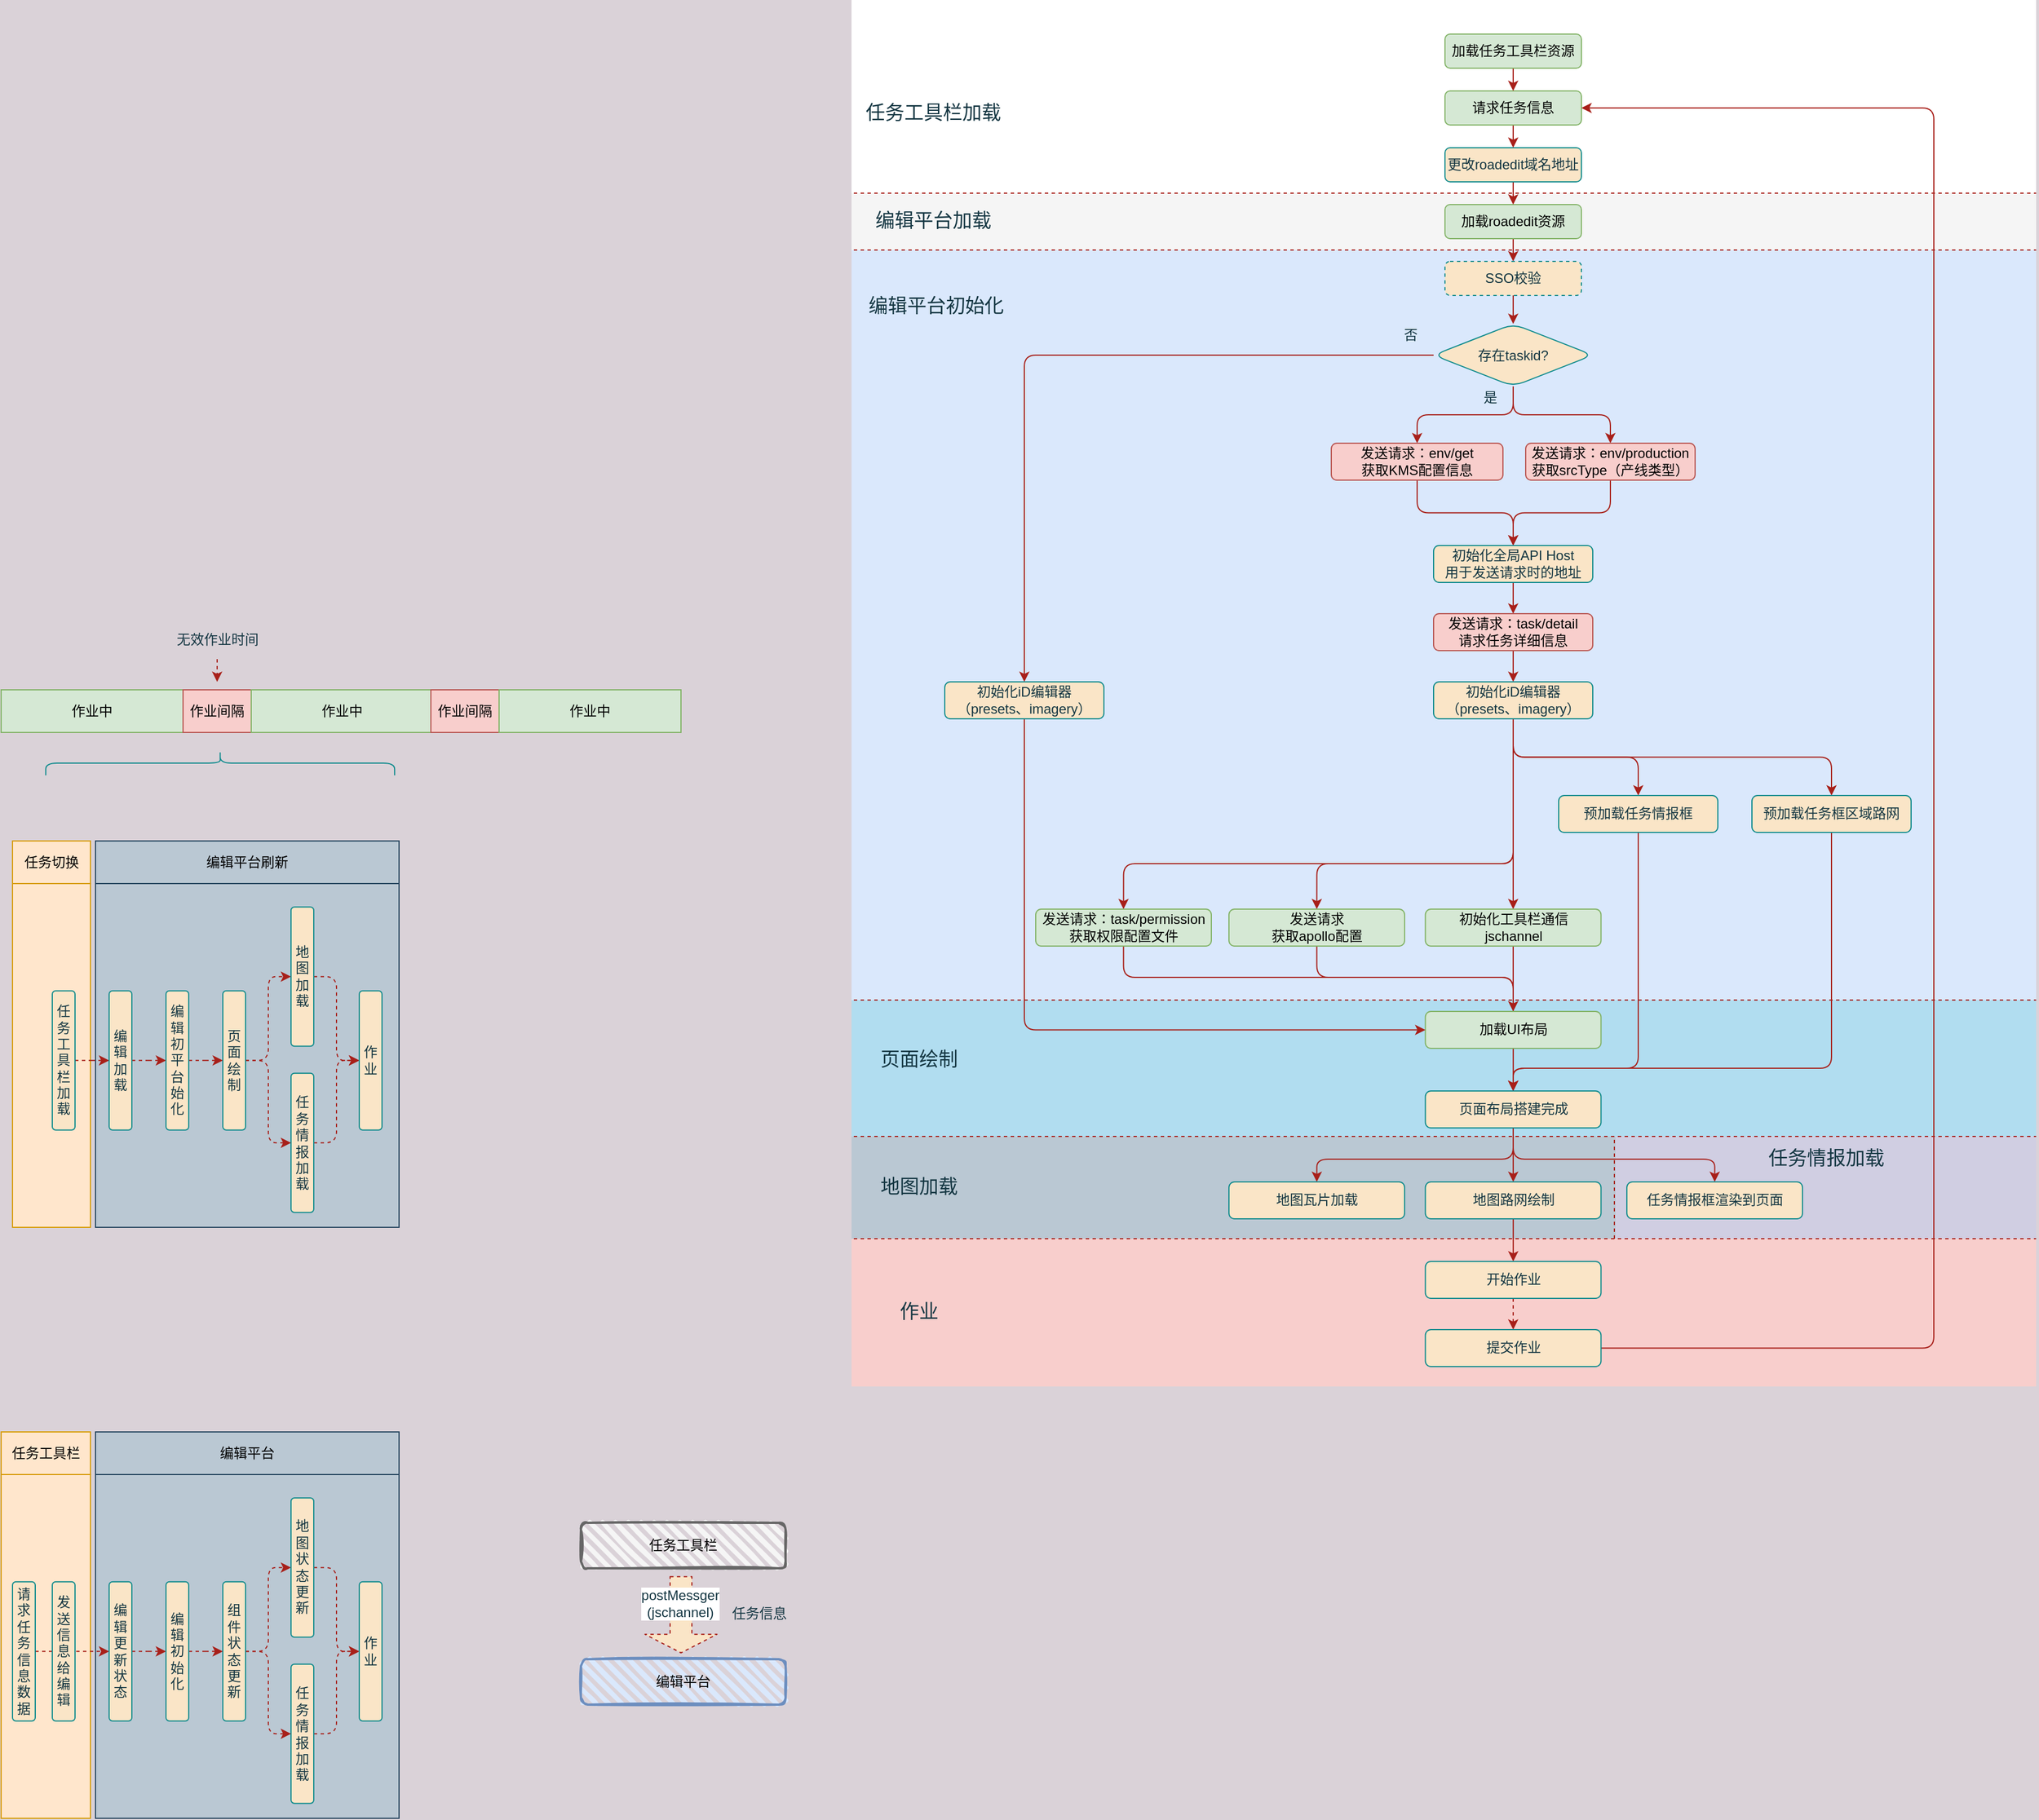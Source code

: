 <mxfile version="14.6.0" type="github">
  <diagram id="C5RBs43oDa-KdzZeNtuy" name="Page-1">
    <mxGraphModel dx="2842" dy="1857" grid="1" gridSize="10" guides="1" tooltips="1" connect="1" arrows="1" fold="1" page="1" pageScale="1" pageWidth="827" pageHeight="1169" background="#DAD2D8" math="0" shadow="0">
      <root>
        <mxCell id="WIyWlLk6GJQsqaUBKTNV-0" />
        <mxCell id="WIyWlLk6GJQsqaUBKTNV-1" parent="WIyWlLk6GJQsqaUBKTNV-0" />
        <mxCell id="teyGcw7DqHjlIo54tSY7-148" value="" style="rounded=0;whiteSpace=wrap;html=1;shadow=0;glass=0;sketch=0;fontSize=12;strokeColor=#23445d;fillColor=#bac8d3;align=center;" vertex="1" parent="WIyWlLk6GJQsqaUBKTNV-1">
          <mxGeometry x="-1027" y="717.5" width="267" height="302.5" as="geometry" />
        </mxCell>
        <mxCell id="teyGcw7DqHjlIo54tSY7-147" value="" style="rounded=0;whiteSpace=wrap;html=1;shadow=0;glass=0;sketch=0;fontSize=12;strokeColor=#d79b00;fillColor=#ffe6cc;align=center;" vertex="1" parent="WIyWlLk6GJQsqaUBKTNV-1">
          <mxGeometry x="-1100" y="717.5" width="68.57" height="302.5" as="geometry" />
        </mxCell>
        <mxCell id="teyGcw7DqHjlIo54tSY7-108" value="" style="rounded=0;whiteSpace=wrap;html=1;sketch=0;fontSize=12;fillColor=#f8cecc;strokeColor=none;" vertex="1" parent="WIyWlLk6GJQsqaUBKTNV-1">
          <mxGeometry x="-362" y="1030" width="1042" height="130" as="geometry" />
        </mxCell>
        <mxCell id="teyGcw7DqHjlIo54tSY7-102" value="" style="rounded=0;whiteSpace=wrap;html=1;sketch=0;fontSize=12;fillColor=#d0cee2;strokeColor=none;" vertex="1" parent="WIyWlLk6GJQsqaUBKTNV-1">
          <mxGeometry x="310" y="940" width="370" height="90" as="geometry" />
        </mxCell>
        <mxCell id="teyGcw7DqHjlIo54tSY7-95" value="" style="rounded=0;whiteSpace=wrap;html=1;sketch=0;fontSize=12;fillColor=#bac8d3;strokeColor=none;" vertex="1" parent="WIyWlLk6GJQsqaUBKTNV-1">
          <mxGeometry x="-362" y="940" width="672" height="90" as="geometry" />
        </mxCell>
        <mxCell id="teyGcw7DqHjlIo54tSY7-92" value="" style="rounded=0;whiteSpace=wrap;html=1;sketch=0;fontSize=12;fillColor=#b1ddf0;strokeColor=none;" vertex="1" parent="WIyWlLk6GJQsqaUBKTNV-1">
          <mxGeometry x="-362" y="820" width="1042" height="120" as="geometry" />
        </mxCell>
        <mxCell id="teyGcw7DqHjlIo54tSY7-90" value="" style="rounded=0;whiteSpace=wrap;html=1;sketch=0;fontSize=12;fillColor=#dae8fc;strokeColor=none;" vertex="1" parent="WIyWlLk6GJQsqaUBKTNV-1">
          <mxGeometry x="-362" y="160" width="1042" height="660" as="geometry" />
        </mxCell>
        <mxCell id="teyGcw7DqHjlIo54tSY7-89" value="" style="rounded=0;whiteSpace=wrap;html=1;sketch=0;fontSize=12;fillColor=#f5f5f5;fontColor=#333333;strokeColor=none;" vertex="1" parent="WIyWlLk6GJQsqaUBKTNV-1">
          <mxGeometry x="-362" y="110" width="1042" height="50" as="geometry" />
        </mxCell>
        <mxCell id="teyGcw7DqHjlIo54tSY7-88" value="" style="rounded=0;whiteSpace=wrap;html=1;sketch=0;fontSize=12;strokeColor=none;" vertex="1" parent="WIyWlLk6GJQsqaUBKTNV-1">
          <mxGeometry x="-362" y="-60" width="1042" height="170" as="geometry" />
        </mxCell>
        <mxCell id="teyGcw7DqHjlIo54tSY7-1" value="" style="edgeStyle=orthogonalEdgeStyle;curved=0;rounded=1;sketch=0;orthogonalLoop=1;jettySize=auto;html=1;fontColor=#143642;strokeColor=#A8201A;fillColor=#FAE5C7;" edge="1" parent="WIyWlLk6GJQsqaUBKTNV-1" source="WIyWlLk6GJQsqaUBKTNV-3" target="teyGcw7DqHjlIo54tSY7-0">
          <mxGeometry relative="1" as="geometry" />
        </mxCell>
        <mxCell id="WIyWlLk6GJQsqaUBKTNV-3" value="加载roadedit资源" style="rounded=1;whiteSpace=wrap;html=1;fontSize=12;glass=0;strokeWidth=1;shadow=0;fillColor=#d5e8d4;strokeColor=#82b366;" parent="WIyWlLk6GJQsqaUBKTNV-1" vertex="1">
          <mxGeometry x="160" y="120" width="120" height="30" as="geometry" />
        </mxCell>
        <mxCell id="teyGcw7DqHjlIo54tSY7-5" value="" style="edgeStyle=orthogonalEdgeStyle;curved=0;rounded=1;sketch=0;orthogonalLoop=1;jettySize=auto;html=1;fontColor=#143642;strokeColor=#A8201A;fillColor=#FAE5C7;" edge="1" parent="WIyWlLk6GJQsqaUBKTNV-1" source="teyGcw7DqHjlIo54tSY7-0" target="teyGcw7DqHjlIo54tSY7-4">
          <mxGeometry relative="1" as="geometry" />
        </mxCell>
        <mxCell id="teyGcw7DqHjlIo54tSY7-0" value="SSO校验" style="rounded=1;whiteSpace=wrap;html=1;fontSize=12;glass=0;strokeWidth=1;shadow=0;fillColor=#FAE5C7;strokeColor=#0F8B8D;fontColor=#143642;dashed=1;" vertex="1" parent="WIyWlLk6GJQsqaUBKTNV-1">
          <mxGeometry x="160" y="170" width="120" height="30" as="geometry" />
        </mxCell>
        <mxCell id="teyGcw7DqHjlIo54tSY7-7" value="" style="edgeStyle=orthogonalEdgeStyle;curved=0;rounded=1;sketch=0;orthogonalLoop=1;jettySize=auto;html=1;fontColor=#143642;strokeColor=#A8201A;fillColor=#FAE5C7;" edge="1" parent="WIyWlLk6GJQsqaUBKTNV-1" source="teyGcw7DqHjlIo54tSY7-4" target="teyGcw7DqHjlIo54tSY7-6">
          <mxGeometry relative="1" as="geometry" />
        </mxCell>
        <mxCell id="teyGcw7DqHjlIo54tSY7-8" style="edgeStyle=orthogonalEdgeStyle;curved=0;rounded=1;sketch=0;orthogonalLoop=1;jettySize=auto;html=1;exitX=0.5;exitY=1;exitDx=0;exitDy=0;fontColor=#143642;strokeColor=#A8201A;fillColor=#FAE5C7;entryX=0.5;entryY=0;entryDx=0;entryDy=0;" edge="1" parent="WIyWlLk6GJQsqaUBKTNV-1" source="teyGcw7DqHjlIo54tSY7-4" target="teyGcw7DqHjlIo54tSY7-9">
          <mxGeometry relative="1" as="geometry">
            <mxPoint x="260" y="330" as="targetPoint" />
          </mxGeometry>
        </mxCell>
        <mxCell id="teyGcw7DqHjlIo54tSY7-49" style="edgeStyle=orthogonalEdgeStyle;curved=0;rounded=1;sketch=0;orthogonalLoop=1;jettySize=auto;html=1;exitX=0;exitY=0.5;exitDx=0;exitDy=0;entryX=0.5;entryY=0;entryDx=0;entryDy=0;fontSize=17;fontColor=#143642;strokeColor=#A8201A;fillColor=#FAE5C7;" edge="1" parent="WIyWlLk6GJQsqaUBKTNV-1" source="teyGcw7DqHjlIo54tSY7-4" target="teyGcw7DqHjlIo54tSY7-48">
          <mxGeometry relative="1" as="geometry" />
        </mxCell>
        <mxCell id="teyGcw7DqHjlIo54tSY7-4" value="存在taskid?" style="rhombus;whiteSpace=wrap;html=1;rounded=1;shadow=0;fontColor=#143642;strokeColor=#0F8B8D;strokeWidth=1;fillColor=#FAE5C7;glass=0;" vertex="1" parent="WIyWlLk6GJQsqaUBKTNV-1">
          <mxGeometry x="150" y="225" width="140" height="55" as="geometry" />
        </mxCell>
        <mxCell id="teyGcw7DqHjlIo54tSY7-11" value="" style="edgeStyle=orthogonalEdgeStyle;curved=0;rounded=1;sketch=0;orthogonalLoop=1;jettySize=auto;html=1;fontColor=#143642;strokeColor=#A8201A;fillColor=#FAE5C7;" edge="1" parent="WIyWlLk6GJQsqaUBKTNV-1" source="teyGcw7DqHjlIo54tSY7-6" target="teyGcw7DqHjlIo54tSY7-10">
          <mxGeometry relative="1" as="geometry" />
        </mxCell>
        <mxCell id="teyGcw7DqHjlIo54tSY7-6" value="发送请求：env/get&lt;br&gt;获取KMS配置信息" style="whiteSpace=wrap;html=1;rounded=1;shadow=0;strokeColor=#b85450;strokeWidth=1;fillColor=#f8cecc;glass=0;" vertex="1" parent="WIyWlLk6GJQsqaUBKTNV-1">
          <mxGeometry x="60" y="330" width="151" height="32.5" as="geometry" />
        </mxCell>
        <mxCell id="teyGcw7DqHjlIo54tSY7-12" style="edgeStyle=orthogonalEdgeStyle;curved=0;rounded=1;sketch=0;orthogonalLoop=1;jettySize=auto;html=1;exitX=0.5;exitY=1;exitDx=0;exitDy=0;entryX=0.5;entryY=0;entryDx=0;entryDy=0;fontColor=#143642;strokeColor=#A8201A;fillColor=#FAE5C7;" edge="1" parent="WIyWlLk6GJQsqaUBKTNV-1" source="teyGcw7DqHjlIo54tSY7-9" target="teyGcw7DqHjlIo54tSY7-10">
          <mxGeometry relative="1" as="geometry" />
        </mxCell>
        <mxCell id="teyGcw7DqHjlIo54tSY7-9" value="发送请求：env/production&lt;br&gt;获取srcType（产线类型）" style="whiteSpace=wrap;html=1;rounded=1;shadow=0;strokeColor=#b85450;strokeWidth=1;fillColor=#f8cecc;glass=0;" vertex="1" parent="WIyWlLk6GJQsqaUBKTNV-1">
          <mxGeometry x="231" y="330" width="149" height="32.5" as="geometry" />
        </mxCell>
        <mxCell id="teyGcw7DqHjlIo54tSY7-14" value="" style="edgeStyle=orthogonalEdgeStyle;curved=0;rounded=1;sketch=0;orthogonalLoop=1;jettySize=auto;html=1;fontColor=#143642;strokeColor=#A8201A;fillColor=#FAE5C7;" edge="1" parent="WIyWlLk6GJQsqaUBKTNV-1" source="teyGcw7DqHjlIo54tSY7-10" target="teyGcw7DqHjlIo54tSY7-13">
          <mxGeometry relative="1" as="geometry" />
        </mxCell>
        <mxCell id="teyGcw7DqHjlIo54tSY7-10" value="初始化全局API Host&lt;br&gt;用于发送请求时的地址" style="whiteSpace=wrap;html=1;rounded=1;shadow=0;fontColor=#143642;strokeColor=#0F8B8D;strokeWidth=1;fillColor=#FAE5C7;glass=0;" vertex="1" parent="WIyWlLk6GJQsqaUBKTNV-1">
          <mxGeometry x="150" y="420" width="140" height="32.5" as="geometry" />
        </mxCell>
        <mxCell id="teyGcw7DqHjlIo54tSY7-16" value="" style="edgeStyle=orthogonalEdgeStyle;curved=0;rounded=1;sketch=0;orthogonalLoop=1;jettySize=auto;html=1;fontColor=#143642;strokeColor=#A8201A;fillColor=#FAE5C7;" edge="1" parent="WIyWlLk6GJQsqaUBKTNV-1" source="teyGcw7DqHjlIo54tSY7-13" target="teyGcw7DqHjlIo54tSY7-15">
          <mxGeometry relative="1" as="geometry" />
        </mxCell>
        <mxCell id="teyGcw7DqHjlIo54tSY7-13" value="发送请求：task/detail&lt;br&gt;请求任务详细信息" style="whiteSpace=wrap;html=1;rounded=1;shadow=0;strokeColor=#b85450;strokeWidth=1;fillColor=#f8cecc;glass=0;" vertex="1" parent="WIyWlLk6GJQsqaUBKTNV-1">
          <mxGeometry x="150" y="480" width="140" height="32.5" as="geometry" />
        </mxCell>
        <mxCell id="teyGcw7DqHjlIo54tSY7-18" value="" style="edgeStyle=orthogonalEdgeStyle;curved=0;rounded=1;sketch=0;orthogonalLoop=1;jettySize=auto;html=1;fontColor=#143642;strokeColor=#A8201A;fillColor=#FAE5C7;exitX=0.5;exitY=1;exitDx=0;exitDy=0;" edge="1" parent="WIyWlLk6GJQsqaUBKTNV-1" source="teyGcw7DqHjlIo54tSY7-15" target="teyGcw7DqHjlIo54tSY7-17">
          <mxGeometry relative="1" as="geometry" />
        </mxCell>
        <mxCell id="teyGcw7DqHjlIo54tSY7-20" style="edgeStyle=orthogonalEdgeStyle;curved=0;rounded=1;sketch=0;orthogonalLoop=1;jettySize=auto;html=1;exitX=0.5;exitY=1;exitDx=0;exitDy=0;fontColor=#143642;strokeColor=#A8201A;fillColor=#FAE5C7;entryX=0.5;entryY=0;entryDx=0;entryDy=0;" edge="1" parent="WIyWlLk6GJQsqaUBKTNV-1" source="teyGcw7DqHjlIo54tSY7-15" target="teyGcw7DqHjlIo54tSY7-21">
          <mxGeometry relative="1" as="geometry">
            <mxPoint x="120" y="720" as="targetPoint" />
            <Array as="points">
              <mxPoint x="220" y="700" />
              <mxPoint x="-123" y="700" />
            </Array>
          </mxGeometry>
        </mxCell>
        <mxCell id="teyGcw7DqHjlIo54tSY7-22" style="edgeStyle=orthogonalEdgeStyle;curved=0;rounded=1;sketch=0;orthogonalLoop=1;jettySize=auto;html=1;exitX=0.5;exitY=1;exitDx=0;exitDy=0;fontColor=#143642;strokeColor=#A8201A;fillColor=#FAE5C7;entryX=0.5;entryY=0;entryDx=0;entryDy=0;" edge="1" parent="WIyWlLk6GJQsqaUBKTNV-1" source="teyGcw7DqHjlIo54tSY7-15" target="teyGcw7DqHjlIo54tSY7-23">
          <mxGeometry relative="1" as="geometry">
            <mxPoint x="220" y="690" as="targetPoint" />
            <Array as="points">
              <mxPoint x="220" y="700" />
              <mxPoint x="47" y="700" />
            </Array>
          </mxGeometry>
        </mxCell>
        <mxCell id="teyGcw7DqHjlIo54tSY7-24" style="edgeStyle=orthogonalEdgeStyle;curved=0;rounded=1;sketch=0;orthogonalLoop=1;jettySize=auto;html=1;exitX=0.5;exitY=1;exitDx=0;exitDy=0;fontColor=#143642;strokeColor=#A8201A;fillColor=#FAE5C7;" edge="1" parent="WIyWlLk6GJQsqaUBKTNV-1" source="teyGcw7DqHjlIo54tSY7-15" target="teyGcw7DqHjlIo54tSY7-19">
          <mxGeometry relative="1" as="geometry" />
        </mxCell>
        <mxCell id="teyGcw7DqHjlIo54tSY7-25" style="edgeStyle=orthogonalEdgeStyle;curved=0;rounded=1;sketch=0;orthogonalLoop=1;jettySize=auto;html=1;exitX=0.5;exitY=1;exitDx=0;exitDy=0;fontColor=#143642;strokeColor=#A8201A;fillColor=#FAE5C7;entryX=0.5;entryY=0;entryDx=0;entryDy=0;" edge="1" parent="WIyWlLk6GJQsqaUBKTNV-1" source="teyGcw7DqHjlIo54tSY7-15" target="teyGcw7DqHjlIo54tSY7-26">
          <mxGeometry relative="1" as="geometry">
            <mxPoint x="440" y="690" as="targetPoint" />
            <Array as="points">
              <mxPoint x="220" y="740" />
            </Array>
          </mxGeometry>
        </mxCell>
        <mxCell id="teyGcw7DqHjlIo54tSY7-15" value="初始化iD编辑器&lt;br&gt;（presets、imagery）" style="whiteSpace=wrap;html=1;rounded=1;shadow=0;fontColor=#143642;strokeColor=#0F8B8D;strokeWidth=1;fillColor=#FAE5C7;glass=0;" vertex="1" parent="WIyWlLk6GJQsqaUBKTNV-1">
          <mxGeometry x="150" y="540" width="140" height="32.5" as="geometry" />
        </mxCell>
        <mxCell id="teyGcw7DqHjlIo54tSY7-35" style="edgeStyle=orthogonalEdgeStyle;curved=0;rounded=1;sketch=0;orthogonalLoop=1;jettySize=auto;html=1;exitX=0.5;exitY=1;exitDx=0;exitDy=0;entryX=0.5;entryY=0;entryDx=0;entryDy=0;fontColor=#143642;strokeColor=#A8201A;fillColor=#FAE5C7;" edge="1" parent="WIyWlLk6GJQsqaUBKTNV-1" source="teyGcw7DqHjlIo54tSY7-17" target="teyGcw7DqHjlIo54tSY7-33">
          <mxGeometry relative="1" as="geometry">
            <Array as="points">
              <mxPoint x="330" y="880" />
              <mxPoint x="220" y="880" />
            </Array>
          </mxGeometry>
        </mxCell>
        <mxCell id="teyGcw7DqHjlIo54tSY7-17" value="预加载任务情报框" style="whiteSpace=wrap;html=1;rounded=1;shadow=0;fontColor=#143642;strokeColor=#0F8B8D;strokeWidth=1;fillColor=#FAE5C7;glass=0;" vertex="1" parent="WIyWlLk6GJQsqaUBKTNV-1">
          <mxGeometry x="260" y="640" width="140" height="32.5" as="geometry" />
        </mxCell>
        <mxCell id="teyGcw7DqHjlIo54tSY7-36" style="edgeStyle=orthogonalEdgeStyle;curved=0;rounded=1;sketch=0;orthogonalLoop=1;jettySize=auto;html=1;exitX=0.5;exitY=1;exitDx=0;exitDy=0;entryX=0.5;entryY=0;entryDx=0;entryDy=0;fontColor=#143642;strokeColor=#A8201A;fillColor=#FAE5C7;" edge="1" parent="WIyWlLk6GJQsqaUBKTNV-1" source="teyGcw7DqHjlIo54tSY7-19" target="teyGcw7DqHjlIo54tSY7-33">
          <mxGeometry relative="1" as="geometry">
            <Array as="points">
              <mxPoint x="500" y="880" />
              <mxPoint x="220" y="880" />
            </Array>
          </mxGeometry>
        </mxCell>
        <mxCell id="teyGcw7DqHjlIo54tSY7-19" value="预加载任务框区域路网" style="whiteSpace=wrap;html=1;rounded=1;shadow=0;fontColor=#143642;strokeColor=#0F8B8D;strokeWidth=1;fillColor=#FAE5C7;glass=0;" vertex="1" parent="WIyWlLk6GJQsqaUBKTNV-1">
          <mxGeometry x="430" y="640" width="140" height="32.5" as="geometry" />
        </mxCell>
        <mxCell id="teyGcw7DqHjlIo54tSY7-28" value="" style="edgeStyle=orthogonalEdgeStyle;curved=0;rounded=1;sketch=0;orthogonalLoop=1;jettySize=auto;html=1;fontColor=#143642;strokeColor=#A8201A;fillColor=#FAE5C7;" edge="1" parent="WIyWlLk6GJQsqaUBKTNV-1" source="teyGcw7DqHjlIo54tSY7-21" target="teyGcw7DqHjlIo54tSY7-27">
          <mxGeometry relative="1" as="geometry">
            <Array as="points">
              <mxPoint x="-123" y="800" />
              <mxPoint x="220" y="800" />
            </Array>
          </mxGeometry>
        </mxCell>
        <mxCell id="teyGcw7DqHjlIo54tSY7-21" value="发送请求：task/permission&lt;br&gt;获取权限配置文件" style="whiteSpace=wrap;html=1;rounded=1;shadow=0;strokeColor=#82b366;strokeWidth=1;fillColor=#d5e8d4;glass=0;" vertex="1" parent="WIyWlLk6GJQsqaUBKTNV-1">
          <mxGeometry x="-200" y="740" width="154.5" height="32.5" as="geometry" />
        </mxCell>
        <mxCell id="teyGcw7DqHjlIo54tSY7-29" style="edgeStyle=orthogonalEdgeStyle;curved=0;rounded=1;sketch=0;orthogonalLoop=1;jettySize=auto;html=1;exitX=0.5;exitY=1;exitDx=0;exitDy=0;fontColor=#143642;strokeColor=#A8201A;fillColor=#FAE5C7;" edge="1" parent="WIyWlLk6GJQsqaUBKTNV-1" source="teyGcw7DqHjlIo54tSY7-23">
          <mxGeometry relative="1" as="geometry">
            <mxPoint x="220" y="850" as="targetPoint" />
            <Array as="points">
              <mxPoint x="47" y="800" />
              <mxPoint x="220" y="800" />
            </Array>
          </mxGeometry>
        </mxCell>
        <mxCell id="teyGcw7DqHjlIo54tSY7-23" value="发送请求&lt;br&gt;获取apollo配置" style="whiteSpace=wrap;html=1;rounded=1;shadow=0;strokeColor=#82b366;strokeWidth=1;fillColor=#d5e8d4;glass=0;" vertex="1" parent="WIyWlLk6GJQsqaUBKTNV-1">
          <mxGeometry x="-30" y="740" width="154.5" height="32.5" as="geometry" />
        </mxCell>
        <mxCell id="teyGcw7DqHjlIo54tSY7-30" style="edgeStyle=orthogonalEdgeStyle;curved=0;rounded=1;sketch=0;orthogonalLoop=1;jettySize=auto;html=1;exitX=0.5;exitY=1;exitDx=0;exitDy=0;fontColor=#143642;strokeColor=#A8201A;fillColor=#FAE5C7;" edge="1" parent="WIyWlLk6GJQsqaUBKTNV-1" source="teyGcw7DqHjlIo54tSY7-26">
          <mxGeometry relative="1" as="geometry">
            <mxPoint x="220" y="850" as="targetPoint" />
          </mxGeometry>
        </mxCell>
        <mxCell id="teyGcw7DqHjlIo54tSY7-26" value="初始化工具栏通信&lt;br&gt;jschannel" style="whiteSpace=wrap;html=1;rounded=1;shadow=0;strokeColor=#82b366;strokeWidth=1;fillColor=#d5e8d4;glass=0;" vertex="1" parent="WIyWlLk6GJQsqaUBKTNV-1">
          <mxGeometry x="142.75" y="740" width="154.5" height="32.5" as="geometry" />
        </mxCell>
        <mxCell id="teyGcw7DqHjlIo54tSY7-34" value="" style="edgeStyle=orthogonalEdgeStyle;curved=0;rounded=1;sketch=0;orthogonalLoop=1;jettySize=auto;html=1;fontColor=#143642;strokeColor=#A8201A;fillColor=#FAE5C7;" edge="1" parent="WIyWlLk6GJQsqaUBKTNV-1" source="teyGcw7DqHjlIo54tSY7-27" target="teyGcw7DqHjlIo54tSY7-33">
          <mxGeometry relative="1" as="geometry" />
        </mxCell>
        <mxCell id="teyGcw7DqHjlIo54tSY7-27" value="加载UI布局" style="whiteSpace=wrap;html=1;rounded=1;shadow=0;strokeColor=#82b366;strokeWidth=1;fillColor=#d5e8d4;glass=0;" vertex="1" parent="WIyWlLk6GJQsqaUBKTNV-1">
          <mxGeometry x="142.75" y="830" width="154.5" height="32.5" as="geometry" />
        </mxCell>
        <mxCell id="teyGcw7DqHjlIo54tSY7-97" style="edgeStyle=orthogonalEdgeStyle;curved=0;rounded=1;sketch=0;orthogonalLoop=1;jettySize=auto;html=1;exitX=0.5;exitY=1;exitDx=0;exitDy=0;entryX=0.5;entryY=0;entryDx=0;entryDy=0;fontSize=12;fontColor=#143642;strokeColor=#A8201A;fillColor=#FAE5C7;" edge="1" parent="WIyWlLk6GJQsqaUBKTNV-1" source="teyGcw7DqHjlIo54tSY7-33" target="teyGcw7DqHjlIo54tSY7-38">
          <mxGeometry relative="1" as="geometry">
            <Array as="points">
              <mxPoint x="220" y="960" />
              <mxPoint x="47" y="960" />
            </Array>
          </mxGeometry>
        </mxCell>
        <mxCell id="teyGcw7DqHjlIo54tSY7-100" style="edgeStyle=orthogonalEdgeStyle;curved=0;rounded=1;sketch=0;orthogonalLoop=1;jettySize=auto;html=1;exitX=0.5;exitY=1;exitDx=0;exitDy=0;fontSize=12;fontColor=#143642;strokeColor=#A8201A;fillColor=#FAE5C7;" edge="1" parent="WIyWlLk6GJQsqaUBKTNV-1" source="teyGcw7DqHjlIo54tSY7-33" target="teyGcw7DqHjlIo54tSY7-98">
          <mxGeometry relative="1" as="geometry" />
        </mxCell>
        <mxCell id="teyGcw7DqHjlIo54tSY7-101" style="edgeStyle=orthogonalEdgeStyle;curved=0;rounded=1;sketch=0;orthogonalLoop=1;jettySize=auto;html=1;exitX=0.5;exitY=1;exitDx=0;exitDy=0;entryX=0.5;entryY=0;entryDx=0;entryDy=0;fontSize=12;fontColor=#143642;strokeColor=#A8201A;fillColor=#FAE5C7;" edge="1" parent="WIyWlLk6GJQsqaUBKTNV-1" source="teyGcw7DqHjlIo54tSY7-33" target="teyGcw7DqHjlIo54tSY7-99">
          <mxGeometry relative="1" as="geometry">
            <Array as="points">
              <mxPoint x="220" y="960" />
              <mxPoint x="397" y="960" />
            </Array>
          </mxGeometry>
        </mxCell>
        <mxCell id="teyGcw7DqHjlIo54tSY7-33" value="页面布局搭建完成" style="whiteSpace=wrap;html=1;rounded=1;shadow=0;fontColor=#143642;strokeColor=#0F8B8D;strokeWidth=1;fillColor=#FAE5C7;glass=0;" vertex="1" parent="WIyWlLk6GJQsqaUBKTNV-1">
          <mxGeometry x="142.75" y="900" width="154.5" height="32.5" as="geometry" />
        </mxCell>
        <mxCell id="teyGcw7DqHjlIo54tSY7-93" style="edgeStyle=orthogonalEdgeStyle;curved=0;rounded=1;sketch=0;orthogonalLoop=1;jettySize=auto;html=1;exitX=1;exitY=0.5;exitDx=0;exitDy=0;entryX=1;entryY=0.5;entryDx=0;entryDy=0;fontSize=12;fontColor=#143642;strokeColor=#A8201A;fillColor=#FAE5C7;" edge="1" parent="WIyWlLk6GJQsqaUBKTNV-1" source="teyGcw7DqHjlIo54tSY7-106" target="teyGcw7DqHjlIo54tSY7-41">
          <mxGeometry relative="1" as="geometry">
            <Array as="points">
              <mxPoint x="590" y="1126" />
              <mxPoint x="590" y="35" />
            </Array>
          </mxGeometry>
        </mxCell>
        <mxCell id="teyGcw7DqHjlIo54tSY7-38" value="地图瓦片加载" style="whiteSpace=wrap;html=1;rounded=1;shadow=0;fontColor=#143642;strokeColor=#0F8B8D;strokeWidth=1;fillColor=#FAE5C7;glass=0;" vertex="1" parent="WIyWlLk6GJQsqaUBKTNV-1">
          <mxGeometry x="-30" y="980" width="154.5" height="32.5" as="geometry" />
        </mxCell>
        <mxCell id="teyGcw7DqHjlIo54tSY7-40" style="edgeStyle=orthogonalEdgeStyle;curved=0;rounded=1;sketch=0;orthogonalLoop=1;jettySize=auto;html=1;exitX=0.5;exitY=1;exitDx=0;exitDy=0;entryX=0.5;entryY=0;entryDx=0;entryDy=0;fontColor=#143642;strokeColor=#A8201A;fillColor=#FAE5C7;" edge="1" parent="WIyWlLk6GJQsqaUBKTNV-1" source="teyGcw7DqHjlIo54tSY7-39" target="WIyWlLk6GJQsqaUBKTNV-3">
          <mxGeometry relative="1" as="geometry" />
        </mxCell>
        <mxCell id="teyGcw7DqHjlIo54tSY7-39" value="更改roadedit域名地址" style="rounded=1;whiteSpace=wrap;html=1;fontSize=12;glass=0;strokeWidth=1;shadow=0;fillColor=#FAE5C7;strokeColor=#0F8B8D;fontColor=#143642;" vertex="1" parent="WIyWlLk6GJQsqaUBKTNV-1">
          <mxGeometry x="160" y="70" width="120" height="30" as="geometry" />
        </mxCell>
        <mxCell id="teyGcw7DqHjlIo54tSY7-42" style="edgeStyle=orthogonalEdgeStyle;curved=0;rounded=1;sketch=0;orthogonalLoop=1;jettySize=auto;html=1;exitX=0.5;exitY=1;exitDx=0;exitDy=0;entryX=0.5;entryY=0;entryDx=0;entryDy=0;fontColor=#143642;strokeColor=#A8201A;fillColor=#FAE5C7;" edge="1" parent="WIyWlLk6GJQsqaUBKTNV-1" source="teyGcw7DqHjlIo54tSY7-41" target="teyGcw7DqHjlIo54tSY7-39">
          <mxGeometry relative="1" as="geometry" />
        </mxCell>
        <mxCell id="teyGcw7DqHjlIo54tSY7-41" value="请求任务信息" style="rounded=1;whiteSpace=wrap;html=1;fontSize=12;glass=0;strokeWidth=1;shadow=0;fillColor=#d5e8d4;strokeColor=#82b366;" vertex="1" parent="WIyWlLk6GJQsqaUBKTNV-1">
          <mxGeometry x="160" y="20" width="120" height="30" as="geometry" />
        </mxCell>
        <mxCell id="teyGcw7DqHjlIo54tSY7-44" value="" style="endArrow=none;dashed=1;html=1;fontColor=#143642;strokeColor=#A8201A;fillColor=#FAE5C7;" edge="1" parent="WIyWlLk6GJQsqaUBKTNV-1">
          <mxGeometry width="50" height="50" relative="1" as="geometry">
            <mxPoint x="-360" y="110" as="sourcePoint" />
            <mxPoint x="680" y="110" as="targetPoint" />
          </mxGeometry>
        </mxCell>
        <mxCell id="teyGcw7DqHjlIo54tSY7-45" value="任务工具栏加载" style="text;html=1;strokeColor=none;fillColor=none;align=center;verticalAlign=middle;whiteSpace=wrap;rounded=0;sketch=0;fontColor=#143642;fontSize=17;" vertex="1" parent="WIyWlLk6GJQsqaUBKTNV-1">
          <mxGeometry x="-360" y="30" width="140" height="20" as="geometry" />
        </mxCell>
        <mxCell id="teyGcw7DqHjlIo54tSY7-46" value="编辑平台加载" style="text;html=1;strokeColor=none;fillColor=none;align=center;verticalAlign=middle;whiteSpace=wrap;rounded=0;sketch=0;fontColor=#143642;fontSize=17;" vertex="1" parent="WIyWlLk6GJQsqaUBKTNV-1">
          <mxGeometry x="-345" y="125" width="110" height="20" as="geometry" />
        </mxCell>
        <mxCell id="teyGcw7DqHjlIo54tSY7-50" style="edgeStyle=orthogonalEdgeStyle;curved=0;rounded=1;sketch=0;orthogonalLoop=1;jettySize=auto;html=1;exitX=0.5;exitY=1;exitDx=0;exitDy=0;entryX=0;entryY=0.5;entryDx=0;entryDy=0;fontSize=17;fontColor=#143642;strokeColor=#A8201A;fillColor=#FAE5C7;" edge="1" parent="WIyWlLk6GJQsqaUBKTNV-1" source="teyGcw7DqHjlIo54tSY7-48" target="teyGcw7DqHjlIo54tSY7-27">
          <mxGeometry relative="1" as="geometry" />
        </mxCell>
        <mxCell id="teyGcw7DqHjlIo54tSY7-48" value="初始化iD编辑器&lt;br&gt;（presets、imagery）" style="whiteSpace=wrap;html=1;rounded=1;shadow=0;fontColor=#143642;strokeColor=#0F8B8D;strokeWidth=1;fillColor=#FAE5C7;glass=0;" vertex="1" parent="WIyWlLk6GJQsqaUBKTNV-1">
          <mxGeometry x="-280" y="540" width="140" height="32.5" as="geometry" />
        </mxCell>
        <mxCell id="teyGcw7DqHjlIo54tSY7-51" value="否" style="text;html=1;strokeColor=none;fillColor=none;align=center;verticalAlign=middle;whiteSpace=wrap;rounded=0;sketch=0;fontSize=12;fontColor=#143642;" vertex="1" parent="WIyWlLk6GJQsqaUBKTNV-1">
          <mxGeometry x="110" y="225" width="40" height="20" as="geometry" />
        </mxCell>
        <mxCell id="teyGcw7DqHjlIo54tSY7-52" value="是" style="text;html=1;strokeColor=none;fillColor=none;align=center;verticalAlign=middle;whiteSpace=wrap;rounded=0;sketch=0;fontSize=12;fontColor=#143642;" vertex="1" parent="WIyWlLk6GJQsqaUBKTNV-1">
          <mxGeometry x="180" y="280" width="40" height="20" as="geometry" />
        </mxCell>
        <mxCell id="teyGcw7DqHjlIo54tSY7-82" style="edgeStyle=orthogonalEdgeStyle;curved=0;rounded=1;sketch=0;orthogonalLoop=1;jettySize=auto;html=1;exitX=0.5;exitY=1;exitDx=0;exitDy=0;entryX=0.5;entryY=0;entryDx=0;entryDy=0;fontSize=12;fontColor=#143642;strokeColor=#A8201A;fillColor=#FAE5C7;" edge="1" parent="WIyWlLk6GJQsqaUBKTNV-1" source="teyGcw7DqHjlIo54tSY7-80" target="teyGcw7DqHjlIo54tSY7-41">
          <mxGeometry relative="1" as="geometry" />
        </mxCell>
        <mxCell id="teyGcw7DqHjlIo54tSY7-80" value="加载任务工具栏资源" style="rounded=1;whiteSpace=wrap;html=1;fontSize=12;glass=0;strokeWidth=1;shadow=0;fillColor=#d5e8d4;strokeColor=#82b366;" vertex="1" parent="WIyWlLk6GJQsqaUBKTNV-1">
          <mxGeometry x="160" y="-30" width="120" height="30" as="geometry" />
        </mxCell>
        <mxCell id="teyGcw7DqHjlIo54tSY7-83" value="" style="endArrow=none;dashed=1;html=1;fontColor=#143642;strokeColor=#A8201A;fillColor=#FAE5C7;" edge="1" parent="WIyWlLk6GJQsqaUBKTNV-1">
          <mxGeometry width="50" height="50" relative="1" as="geometry">
            <mxPoint x="-360" y="160" as="sourcePoint" />
            <mxPoint x="680" y="160" as="targetPoint" />
          </mxGeometry>
        </mxCell>
        <mxCell id="teyGcw7DqHjlIo54tSY7-84" value="编辑平台初始化" style="text;html=1;strokeColor=none;fillColor=none;align=center;verticalAlign=middle;whiteSpace=wrap;rounded=0;sketch=0;fontColor=#143642;fontSize=17;" vertex="1" parent="WIyWlLk6GJQsqaUBKTNV-1">
          <mxGeometry x="-355" y="200" width="135" height="20" as="geometry" />
        </mxCell>
        <mxCell id="teyGcw7DqHjlIo54tSY7-85" value="" style="endArrow=none;dashed=1;html=1;fontColor=#143642;strokeColor=#A8201A;fillColor=#FAE5C7;entryX=1;entryY=0;entryDx=0;entryDy=0;" edge="1" parent="WIyWlLk6GJQsqaUBKTNV-1" target="teyGcw7DqHjlIo54tSY7-92">
          <mxGeometry width="50" height="50" relative="1" as="geometry">
            <mxPoint x="-360" y="820" as="sourcePoint" />
            <mxPoint x="730" y="820" as="targetPoint" />
          </mxGeometry>
        </mxCell>
        <mxCell id="teyGcw7DqHjlIo54tSY7-86" value="页面绘制" style="text;html=1;strokeColor=none;fillColor=none;align=center;verticalAlign=middle;whiteSpace=wrap;rounded=0;sketch=0;fontColor=#143642;fontSize=17;" vertex="1" parent="WIyWlLk6GJQsqaUBKTNV-1">
          <mxGeometry x="-370" y="862.5" width="135" height="20" as="geometry" />
        </mxCell>
        <mxCell id="teyGcw7DqHjlIo54tSY7-87" value="" style="endArrow=none;dashed=1;html=1;fontColor=#143642;strokeColor=#A8201A;fillColor=#FAE5C7;entryX=1;entryY=1;entryDx=0;entryDy=0;" edge="1" parent="WIyWlLk6GJQsqaUBKTNV-1" target="teyGcw7DqHjlIo54tSY7-92">
          <mxGeometry width="50" height="50" relative="1" as="geometry">
            <mxPoint x="-360" y="940" as="sourcePoint" />
            <mxPoint x="730" y="940" as="targetPoint" />
          </mxGeometry>
        </mxCell>
        <mxCell id="teyGcw7DqHjlIo54tSY7-104" value="" style="edgeStyle=orthogonalEdgeStyle;curved=0;rounded=1;sketch=0;orthogonalLoop=1;jettySize=auto;html=1;fontSize=12;fontColor=#143642;strokeColor=#A8201A;fillColor=#FAE5C7;" edge="1" parent="WIyWlLk6GJQsqaUBKTNV-1" source="teyGcw7DqHjlIo54tSY7-98" target="teyGcw7DqHjlIo54tSY7-103">
          <mxGeometry relative="1" as="geometry" />
        </mxCell>
        <mxCell id="teyGcw7DqHjlIo54tSY7-98" value="地图路网绘制" style="whiteSpace=wrap;html=1;rounded=1;shadow=0;fontColor=#143642;strokeColor=#0F8B8D;strokeWidth=1;fillColor=#FAE5C7;glass=0;" vertex="1" parent="WIyWlLk6GJQsqaUBKTNV-1">
          <mxGeometry x="142.75" y="980" width="154.5" height="32.5" as="geometry" />
        </mxCell>
        <mxCell id="teyGcw7DqHjlIo54tSY7-99" value="任务情报框渲染到页面" style="whiteSpace=wrap;html=1;rounded=1;shadow=0;fontColor=#143642;strokeColor=#0F8B8D;strokeWidth=1;fillColor=#FAE5C7;glass=0;" vertex="1" parent="WIyWlLk6GJQsqaUBKTNV-1">
          <mxGeometry x="320" y="980" width="154.5" height="32.5" as="geometry" />
        </mxCell>
        <mxCell id="teyGcw7DqHjlIo54tSY7-107" style="edgeStyle=orthogonalEdgeStyle;curved=0;rounded=1;sketch=0;orthogonalLoop=1;jettySize=auto;html=1;exitX=0.5;exitY=1;exitDx=0;exitDy=0;fontSize=12;fontColor=#143642;strokeColor=#A8201A;fillColor=#FAE5C7;dashed=1;" edge="1" parent="WIyWlLk6GJQsqaUBKTNV-1" source="teyGcw7DqHjlIo54tSY7-103" target="teyGcw7DqHjlIo54tSY7-106">
          <mxGeometry relative="1" as="geometry" />
        </mxCell>
        <mxCell id="teyGcw7DqHjlIo54tSY7-103" value="开始作业" style="whiteSpace=wrap;html=1;rounded=1;shadow=0;fontColor=#143642;strokeColor=#0F8B8D;strokeWidth=1;fillColor=#FAE5C7;glass=0;" vertex="1" parent="WIyWlLk6GJQsqaUBKTNV-1">
          <mxGeometry x="142.75" y="1050" width="154.5" height="32.5" as="geometry" />
        </mxCell>
        <mxCell id="teyGcw7DqHjlIo54tSY7-106" value="提交作业" style="whiteSpace=wrap;html=1;rounded=1;shadow=0;fontColor=#143642;strokeColor=#0F8B8D;strokeWidth=1;fillColor=#FAE5C7;glass=0;" vertex="1" parent="WIyWlLk6GJQsqaUBKTNV-1">
          <mxGeometry x="142.75" y="1110" width="154.5" height="32.5" as="geometry" />
        </mxCell>
        <mxCell id="teyGcw7DqHjlIo54tSY7-109" value="" style="endArrow=none;dashed=1;html=1;fontColor=#143642;strokeColor=#A8201A;fillColor=#FAE5C7;entryX=1;entryY=1;entryDx=0;entryDy=0;" edge="1" parent="WIyWlLk6GJQsqaUBKTNV-1">
          <mxGeometry width="50" height="50" relative="1" as="geometry">
            <mxPoint x="-360" y="1030" as="sourcePoint" />
            <mxPoint x="680" y="1030" as="targetPoint" />
          </mxGeometry>
        </mxCell>
        <mxCell id="teyGcw7DqHjlIo54tSY7-110" value="" style="endArrow=none;dashed=1;html=1;fontColor=#143642;strokeColor=#A8201A;fillColor=#FAE5C7;" edge="1" parent="WIyWlLk6GJQsqaUBKTNV-1">
          <mxGeometry width="50" height="50" relative="1" as="geometry">
            <mxPoint x="309" y="1030" as="sourcePoint" />
            <mxPoint x="309" y="940" as="targetPoint" />
          </mxGeometry>
        </mxCell>
        <mxCell id="teyGcw7DqHjlIo54tSY7-111" value="地图加载" style="text;html=1;strokeColor=none;fillColor=none;align=center;verticalAlign=middle;whiteSpace=wrap;rounded=0;sketch=0;fontColor=#143642;fontSize=17;" vertex="1" parent="WIyWlLk6GJQsqaUBKTNV-1">
          <mxGeometry x="-370" y="975" width="135" height="20" as="geometry" />
        </mxCell>
        <mxCell id="teyGcw7DqHjlIo54tSY7-112" value="任务情报加载" style="text;html=1;strokeColor=none;fillColor=none;align=center;verticalAlign=middle;whiteSpace=wrap;rounded=0;sketch=0;fontColor=#143642;fontSize=17;" vertex="1" parent="WIyWlLk6GJQsqaUBKTNV-1">
          <mxGeometry x="427.5" y="950" width="135" height="20" as="geometry" />
        </mxCell>
        <mxCell id="teyGcw7DqHjlIo54tSY7-113" value="作业" style="text;html=1;strokeColor=none;fillColor=none;align=center;verticalAlign=middle;whiteSpace=wrap;rounded=0;sketch=0;fontColor=#143642;fontSize=17;" vertex="1" parent="WIyWlLk6GJQsqaUBKTNV-1">
          <mxGeometry x="-370" y="1085" width="135" height="20" as="geometry" />
        </mxCell>
        <mxCell id="teyGcw7DqHjlIo54tSY7-118" value="" style="edgeStyle=orthogonalEdgeStyle;curved=0;rounded=1;sketch=0;orthogonalLoop=1;jettySize=auto;html=1;dashed=1;fontSize=12;fontColor=#143642;strokeColor=#A8201A;fillColor=#FAE5C7;" edge="1" parent="WIyWlLk6GJQsqaUBKTNV-1" source="teyGcw7DqHjlIo54tSY7-114" target="teyGcw7DqHjlIo54tSY7-117">
          <mxGeometry relative="1" as="geometry" />
        </mxCell>
        <mxCell id="teyGcw7DqHjlIo54tSY7-114" value="任务工具栏加载" style="rounded=1;shadow=0;fontColor=#143642;strokeColor=#0F8B8D;strokeWidth=1;fillColor=#FAE5C7;glass=0;verticalAlign=middle;horizontal=1;align=center;sketch=0;textDirection=rtl;labelPosition=center;verticalLabelPosition=middle;html=1;whiteSpace=wrap;fontSize=12;" vertex="1" parent="WIyWlLk6GJQsqaUBKTNV-1">
          <mxGeometry x="-1065" y="811.88" width="20" height="122.5" as="geometry" />
        </mxCell>
        <mxCell id="teyGcw7DqHjlIo54tSY7-120" value="" style="edgeStyle=orthogonalEdgeStyle;curved=0;rounded=1;sketch=0;orthogonalLoop=1;jettySize=auto;html=1;dashed=1;fontSize=12;fontColor=#143642;strokeColor=#A8201A;fillColor=#FAE5C7;" edge="1" parent="WIyWlLk6GJQsqaUBKTNV-1" source="teyGcw7DqHjlIo54tSY7-117" target="teyGcw7DqHjlIo54tSY7-119">
          <mxGeometry relative="1" as="geometry" />
        </mxCell>
        <mxCell id="teyGcw7DqHjlIo54tSY7-117" value="编辑加载" style="rounded=1;shadow=0;fontColor=#143642;strokeColor=#0F8B8D;strokeWidth=1;fillColor=#FAE5C7;glass=0;verticalAlign=middle;horizontal=1;align=center;sketch=0;textDirection=rtl;labelPosition=center;verticalLabelPosition=middle;html=1;whiteSpace=wrap;fontSize=12;" vertex="1" parent="WIyWlLk6GJQsqaUBKTNV-1">
          <mxGeometry x="-1015" y="811.88" width="20" height="122.5" as="geometry" />
        </mxCell>
        <mxCell id="teyGcw7DqHjlIo54tSY7-122" value="" style="edgeStyle=orthogonalEdgeStyle;curved=0;rounded=1;sketch=0;orthogonalLoop=1;jettySize=auto;html=1;dashed=1;fontSize=12;fontColor=#143642;strokeColor=#A8201A;fillColor=#FAE5C7;" edge="1" parent="WIyWlLk6GJQsqaUBKTNV-1" source="teyGcw7DqHjlIo54tSY7-119" target="teyGcw7DqHjlIo54tSY7-121">
          <mxGeometry relative="1" as="geometry" />
        </mxCell>
        <mxCell id="teyGcw7DqHjlIo54tSY7-119" value="编辑初平台始化" style="rounded=1;shadow=0;fontColor=#143642;strokeColor=#0F8B8D;strokeWidth=1;fillColor=#FAE5C7;glass=0;verticalAlign=middle;horizontal=1;align=center;sketch=0;textDirection=rtl;labelPosition=center;verticalLabelPosition=middle;html=1;whiteSpace=wrap;fontSize=12;" vertex="1" parent="WIyWlLk6GJQsqaUBKTNV-1">
          <mxGeometry x="-965" y="811.88" width="20" height="122.5" as="geometry" />
        </mxCell>
        <mxCell id="teyGcw7DqHjlIo54tSY7-124" value="" style="edgeStyle=orthogonalEdgeStyle;curved=0;rounded=1;sketch=0;orthogonalLoop=1;jettySize=auto;html=1;dashed=1;fontSize=12;fontColor=#143642;strokeColor=#A8201A;fillColor=#FAE5C7;" edge="1" parent="WIyWlLk6GJQsqaUBKTNV-1" source="teyGcw7DqHjlIo54tSY7-121" target="teyGcw7DqHjlIo54tSY7-123">
          <mxGeometry relative="1" as="geometry" />
        </mxCell>
        <mxCell id="teyGcw7DqHjlIo54tSY7-125" style="edgeStyle=orthogonalEdgeStyle;curved=0;rounded=1;sketch=0;orthogonalLoop=1;jettySize=auto;html=1;exitX=1;exitY=0.5;exitDx=0;exitDy=0;dashed=1;fontSize=12;fontColor=#143642;strokeColor=#A8201A;fillColor=#FAE5C7;entryX=0;entryY=0.5;entryDx=0;entryDy=0;" edge="1" parent="WIyWlLk6GJQsqaUBKTNV-1" source="teyGcw7DqHjlIo54tSY7-121" target="teyGcw7DqHjlIo54tSY7-126">
          <mxGeometry relative="1" as="geometry">
            <mxPoint x="-865" y="924.38" as="targetPoint" />
          </mxGeometry>
        </mxCell>
        <mxCell id="teyGcw7DqHjlIo54tSY7-121" value="页面绘制" style="rounded=1;shadow=0;fontColor=#143642;strokeColor=#0F8B8D;strokeWidth=1;fillColor=#FAE5C7;glass=0;verticalAlign=middle;horizontal=1;align=center;sketch=0;textDirection=rtl;labelPosition=center;verticalLabelPosition=middle;html=1;whiteSpace=wrap;fontSize=12;" vertex="1" parent="WIyWlLk6GJQsqaUBKTNV-1">
          <mxGeometry x="-915" y="811.88" width="20" height="122.5" as="geometry" />
        </mxCell>
        <mxCell id="teyGcw7DqHjlIo54tSY7-128" value="" style="edgeStyle=orthogonalEdgeStyle;curved=0;rounded=1;sketch=0;orthogonalLoop=1;jettySize=auto;html=1;dashed=1;fontSize=12;fontColor=#143642;strokeColor=#A8201A;fillColor=#FAE5C7;" edge="1" parent="WIyWlLk6GJQsqaUBKTNV-1" source="teyGcw7DqHjlIo54tSY7-123" target="teyGcw7DqHjlIo54tSY7-127">
          <mxGeometry relative="1" as="geometry" />
        </mxCell>
        <mxCell id="teyGcw7DqHjlIo54tSY7-123" value="地图加载" style="rounded=1;shadow=0;fontColor=#143642;strokeColor=#0F8B8D;strokeWidth=1;fillColor=#FAE5C7;glass=0;verticalAlign=middle;horizontal=1;align=center;sketch=0;textDirection=rtl;labelPosition=center;verticalLabelPosition=middle;html=1;whiteSpace=wrap;fontSize=12;" vertex="1" parent="WIyWlLk6GJQsqaUBKTNV-1">
          <mxGeometry x="-855" y="738.13" width="20" height="122.5" as="geometry" />
        </mxCell>
        <mxCell id="teyGcw7DqHjlIo54tSY7-129" style="edgeStyle=orthogonalEdgeStyle;curved=0;rounded=1;sketch=0;orthogonalLoop=1;jettySize=auto;html=1;exitX=1;exitY=0.5;exitDx=0;exitDy=0;entryX=0;entryY=0.5;entryDx=0;entryDy=0;dashed=1;fontSize=12;fontColor=#143642;strokeColor=#A8201A;fillColor=#FAE5C7;" edge="1" parent="WIyWlLk6GJQsqaUBKTNV-1" source="teyGcw7DqHjlIo54tSY7-126" target="teyGcw7DqHjlIo54tSY7-127">
          <mxGeometry relative="1" as="geometry" />
        </mxCell>
        <mxCell id="teyGcw7DqHjlIo54tSY7-126" value="任务情报加载" style="rounded=1;shadow=0;fontColor=#143642;strokeColor=#0F8B8D;strokeWidth=1;fillColor=#FAE5C7;glass=0;verticalAlign=middle;horizontal=1;align=center;sketch=0;textDirection=rtl;labelPosition=center;verticalLabelPosition=middle;html=1;whiteSpace=wrap;fontSize=12;" vertex="1" parent="WIyWlLk6GJQsqaUBKTNV-1">
          <mxGeometry x="-855" y="884.38" width="20" height="122.5" as="geometry" />
        </mxCell>
        <mxCell id="teyGcw7DqHjlIo54tSY7-127" value="作业" style="rounded=1;shadow=0;fontColor=#143642;strokeColor=#0F8B8D;strokeWidth=1;fillColor=#FAE5C7;glass=0;verticalAlign=middle;horizontal=1;align=center;sketch=0;textDirection=rtl;labelPosition=center;verticalLabelPosition=middle;html=1;whiteSpace=wrap;fontSize=12;" vertex="1" parent="WIyWlLk6GJQsqaUBKTNV-1">
          <mxGeometry x="-795" y="811.88" width="20" height="122.5" as="geometry" />
        </mxCell>
        <mxCell id="teyGcw7DqHjlIo54tSY7-131" value="作业中" style="rounded=0;whiteSpace=wrap;html=1;shadow=0;glass=0;sketch=0;fontSize=12;strokeColor=#82b366;fillColor=#d5e8d4;align=center;" vertex="1" parent="WIyWlLk6GJQsqaUBKTNV-1">
          <mxGeometry x="-1110" y="547" width="160" height="37.5" as="geometry" />
        </mxCell>
        <mxCell id="teyGcw7DqHjlIo54tSY7-132" value="作业间隔" style="rounded=0;whiteSpace=wrap;html=1;shadow=0;glass=0;sketch=0;fontSize=12;strokeColor=#b85450;fillColor=#f8cecc;align=center;" vertex="1" parent="WIyWlLk6GJQsqaUBKTNV-1">
          <mxGeometry x="-950" y="547" width="60" height="37.5" as="geometry" />
        </mxCell>
        <mxCell id="teyGcw7DqHjlIo54tSY7-133" value="作业中" style="rounded=0;whiteSpace=wrap;html=1;shadow=0;glass=0;sketch=0;fontSize=12;strokeColor=#82b366;fillColor=#d5e8d4;align=center;" vertex="1" parent="WIyWlLk6GJQsqaUBKTNV-1">
          <mxGeometry x="-890" y="547" width="160" height="37.5" as="geometry" />
        </mxCell>
        <mxCell id="teyGcw7DqHjlIo54tSY7-134" value="作业间隔" style="rounded=0;whiteSpace=wrap;html=1;shadow=0;glass=0;sketch=0;fontSize=12;strokeColor=#b85450;fillColor=#f8cecc;align=center;" vertex="1" parent="WIyWlLk6GJQsqaUBKTNV-1">
          <mxGeometry x="-732" y="547" width="60" height="37.5" as="geometry" />
        </mxCell>
        <mxCell id="teyGcw7DqHjlIo54tSY7-135" value="作业中" style="rounded=0;whiteSpace=wrap;html=1;shadow=0;glass=0;sketch=0;fontSize=12;strokeColor=#82b366;fillColor=#d5e8d4;align=center;" vertex="1" parent="WIyWlLk6GJQsqaUBKTNV-1">
          <mxGeometry x="-672" y="547" width="160" height="37.5" as="geometry" />
        </mxCell>
        <mxCell id="teyGcw7DqHjlIo54tSY7-137" value="" style="shape=curlyBracket;whiteSpace=wrap;html=1;rounded=1;shadow=0;glass=0;sketch=0;fontSize=12;fontColor=#143642;strokeColor=#0F8B8D;fillColor=#FAE5C7;align=left;rotation=90;" vertex="1" parent="WIyWlLk6GJQsqaUBKTNV-1">
          <mxGeometry x="-928.07" y="458.06" width="21.5" height="306.88" as="geometry" />
        </mxCell>
        <mxCell id="teyGcw7DqHjlIo54tSY7-138" value="任务切换" style="rounded=0;whiteSpace=wrap;html=1;shadow=0;glass=0;sketch=0;fontSize=12;strokeColor=#d79b00;fillColor=#ffe6cc;align=center;" vertex="1" parent="WIyWlLk6GJQsqaUBKTNV-1">
          <mxGeometry x="-1100" y="680" width="68.57" height="37.5" as="geometry" />
        </mxCell>
        <mxCell id="teyGcw7DqHjlIo54tSY7-139" value="编辑平台刷新" style="rounded=0;whiteSpace=wrap;html=1;shadow=0;glass=0;sketch=0;fontSize=12;strokeColor=#23445d;fillColor=#bac8d3;align=center;" vertex="1" parent="WIyWlLk6GJQsqaUBKTNV-1">
          <mxGeometry x="-1027" y="680" width="267" height="37.5" as="geometry" />
        </mxCell>
        <mxCell id="teyGcw7DqHjlIo54tSY7-143" value="无效作业时间" style="text;html=1;strokeColor=none;fillColor=none;align=center;verticalAlign=middle;whiteSpace=wrap;rounded=0;shadow=0;glass=0;sketch=0;fontSize=12;fontColor=#143642;" vertex="1" parent="WIyWlLk6GJQsqaUBKTNV-1">
          <mxGeometry x="-958.5" y="492.5" width="77" height="20" as="geometry" />
        </mxCell>
        <mxCell id="teyGcw7DqHjlIo54tSY7-146" value="" style="endArrow=classic;html=1;dashed=1;fontSize=12;fontColor=#143642;strokeColor=#A8201A;fillColor=#FAE5C7;" edge="1" parent="WIyWlLk6GJQsqaUBKTNV-1">
          <mxGeometry width="50" height="50" relative="1" as="geometry">
            <mxPoint x="-920" y="520" as="sourcePoint" />
            <mxPoint x="-920" y="540" as="targetPoint" />
          </mxGeometry>
        </mxCell>
        <mxCell id="teyGcw7DqHjlIo54tSY7-149" value="" style="rounded=0;whiteSpace=wrap;html=1;shadow=0;glass=0;sketch=0;fontSize=12;strokeColor=#23445d;fillColor=#bac8d3;align=center;" vertex="1" parent="WIyWlLk6GJQsqaUBKTNV-1">
          <mxGeometry x="-1027" y="1237.5" width="267" height="302.5" as="geometry" />
        </mxCell>
        <mxCell id="teyGcw7DqHjlIo54tSY7-150" value="" style="rounded=0;whiteSpace=wrap;html=1;shadow=0;glass=0;sketch=0;fontSize=12;strokeColor=#d79b00;fillColor=#ffe6cc;align=center;" vertex="1" parent="WIyWlLk6GJQsqaUBKTNV-1">
          <mxGeometry x="-1110" y="1237.5" width="78.57" height="302.5" as="geometry" />
        </mxCell>
        <mxCell id="teyGcw7DqHjlIo54tSY7-151" value="" style="edgeStyle=orthogonalEdgeStyle;curved=0;rounded=1;sketch=0;orthogonalLoop=1;jettySize=auto;html=1;dashed=1;fontSize=12;fontColor=#143642;strokeColor=#A8201A;fillColor=#FAE5C7;" edge="1" parent="WIyWlLk6GJQsqaUBKTNV-1" source="teyGcw7DqHjlIo54tSY7-152" target="teyGcw7DqHjlIo54tSY7-154">
          <mxGeometry relative="1" as="geometry" />
        </mxCell>
        <mxCell id="teyGcw7DqHjlIo54tSY7-152" value="请求任务信息数据" style="rounded=1;shadow=0;fontColor=#143642;strokeColor=#0F8B8D;strokeWidth=1;fillColor=#FAE5C7;glass=0;verticalAlign=middle;horizontal=1;align=center;sketch=0;textDirection=rtl;labelPosition=center;verticalLabelPosition=middle;html=1;whiteSpace=wrap;fontSize=12;" vertex="1" parent="WIyWlLk6GJQsqaUBKTNV-1">
          <mxGeometry x="-1100" y="1331.88" width="20" height="122.5" as="geometry" />
        </mxCell>
        <mxCell id="teyGcw7DqHjlIo54tSY7-153" value="" style="edgeStyle=orthogonalEdgeStyle;curved=0;rounded=1;sketch=0;orthogonalLoop=1;jettySize=auto;html=1;dashed=1;fontSize=12;fontColor=#143642;strokeColor=#A8201A;fillColor=#FAE5C7;" edge="1" parent="WIyWlLk6GJQsqaUBKTNV-1" source="teyGcw7DqHjlIo54tSY7-154" target="teyGcw7DqHjlIo54tSY7-156">
          <mxGeometry relative="1" as="geometry" />
        </mxCell>
        <mxCell id="teyGcw7DqHjlIo54tSY7-154" value="编辑更新状态" style="rounded=1;shadow=0;fontColor=#143642;strokeColor=#0F8B8D;strokeWidth=1;fillColor=#FAE5C7;glass=0;verticalAlign=middle;horizontal=1;align=center;sketch=0;textDirection=rtl;labelPosition=center;verticalLabelPosition=middle;html=1;whiteSpace=wrap;fontSize=12;" vertex="1" parent="WIyWlLk6GJQsqaUBKTNV-1">
          <mxGeometry x="-1015" y="1331.88" width="20" height="122.5" as="geometry" />
        </mxCell>
        <mxCell id="teyGcw7DqHjlIo54tSY7-155" value="" style="edgeStyle=orthogonalEdgeStyle;curved=0;rounded=1;sketch=0;orthogonalLoop=1;jettySize=auto;html=1;dashed=1;fontSize=12;fontColor=#143642;strokeColor=#A8201A;fillColor=#FAE5C7;" edge="1" parent="WIyWlLk6GJQsqaUBKTNV-1" source="teyGcw7DqHjlIo54tSY7-156" target="teyGcw7DqHjlIo54tSY7-159">
          <mxGeometry relative="1" as="geometry" />
        </mxCell>
        <mxCell id="teyGcw7DqHjlIo54tSY7-156" value="编辑初始化" style="rounded=1;shadow=0;fontColor=#143642;strokeColor=#0F8B8D;strokeWidth=1;fillColor=#FAE5C7;glass=0;verticalAlign=middle;horizontal=1;align=center;sketch=0;textDirection=rtl;labelPosition=center;verticalLabelPosition=middle;html=1;whiteSpace=wrap;fontSize=12;" vertex="1" parent="WIyWlLk6GJQsqaUBKTNV-1">
          <mxGeometry x="-965" y="1331.88" width="20" height="122.5" as="geometry" />
        </mxCell>
        <mxCell id="teyGcw7DqHjlIo54tSY7-157" value="" style="edgeStyle=orthogonalEdgeStyle;curved=0;rounded=1;sketch=0;orthogonalLoop=1;jettySize=auto;html=1;dashed=1;fontSize=12;fontColor=#143642;strokeColor=#A8201A;fillColor=#FAE5C7;" edge="1" parent="WIyWlLk6GJQsqaUBKTNV-1" source="teyGcw7DqHjlIo54tSY7-159" target="teyGcw7DqHjlIo54tSY7-161">
          <mxGeometry relative="1" as="geometry" />
        </mxCell>
        <mxCell id="teyGcw7DqHjlIo54tSY7-158" style="edgeStyle=orthogonalEdgeStyle;curved=0;rounded=1;sketch=0;orthogonalLoop=1;jettySize=auto;html=1;exitX=1;exitY=0.5;exitDx=0;exitDy=0;dashed=1;fontSize=12;fontColor=#143642;strokeColor=#A8201A;fillColor=#FAE5C7;entryX=0;entryY=0.5;entryDx=0;entryDy=0;" edge="1" parent="WIyWlLk6GJQsqaUBKTNV-1" source="teyGcw7DqHjlIo54tSY7-159" target="teyGcw7DqHjlIo54tSY7-163">
          <mxGeometry relative="1" as="geometry">
            <mxPoint x="-865" y="1444.38" as="targetPoint" />
          </mxGeometry>
        </mxCell>
        <mxCell id="teyGcw7DqHjlIo54tSY7-159" value="组件状态更新" style="rounded=1;shadow=0;fontColor=#143642;strokeColor=#0F8B8D;strokeWidth=1;fillColor=#FAE5C7;glass=0;verticalAlign=middle;horizontal=1;align=center;sketch=0;textDirection=rtl;labelPosition=center;verticalLabelPosition=middle;html=1;whiteSpace=wrap;fontSize=12;" vertex="1" parent="WIyWlLk6GJQsqaUBKTNV-1">
          <mxGeometry x="-915" y="1331.88" width="20" height="122.5" as="geometry" />
        </mxCell>
        <mxCell id="teyGcw7DqHjlIo54tSY7-160" value="" style="edgeStyle=orthogonalEdgeStyle;curved=0;rounded=1;sketch=0;orthogonalLoop=1;jettySize=auto;html=1;dashed=1;fontSize=12;fontColor=#143642;strokeColor=#A8201A;fillColor=#FAE5C7;" edge="1" parent="WIyWlLk6GJQsqaUBKTNV-1" source="teyGcw7DqHjlIo54tSY7-161" target="teyGcw7DqHjlIo54tSY7-164">
          <mxGeometry relative="1" as="geometry" />
        </mxCell>
        <mxCell id="teyGcw7DqHjlIo54tSY7-161" value="地图状态更新" style="rounded=1;shadow=0;fontColor=#143642;strokeColor=#0F8B8D;strokeWidth=1;fillColor=#FAE5C7;glass=0;verticalAlign=middle;horizontal=1;align=center;sketch=0;textDirection=rtl;labelPosition=center;verticalLabelPosition=middle;html=1;whiteSpace=wrap;fontSize=12;" vertex="1" parent="WIyWlLk6GJQsqaUBKTNV-1">
          <mxGeometry x="-855" y="1258.13" width="20" height="122.5" as="geometry" />
        </mxCell>
        <mxCell id="teyGcw7DqHjlIo54tSY7-162" style="edgeStyle=orthogonalEdgeStyle;curved=0;rounded=1;sketch=0;orthogonalLoop=1;jettySize=auto;html=1;exitX=1;exitY=0.5;exitDx=0;exitDy=0;entryX=0;entryY=0.5;entryDx=0;entryDy=0;dashed=1;fontSize=12;fontColor=#143642;strokeColor=#A8201A;fillColor=#FAE5C7;" edge="1" parent="WIyWlLk6GJQsqaUBKTNV-1" source="teyGcw7DqHjlIo54tSY7-163" target="teyGcw7DqHjlIo54tSY7-164">
          <mxGeometry relative="1" as="geometry" />
        </mxCell>
        <mxCell id="teyGcw7DqHjlIo54tSY7-163" value="任务情报加载" style="rounded=1;shadow=0;fontColor=#143642;strokeColor=#0F8B8D;strokeWidth=1;fillColor=#FAE5C7;glass=0;verticalAlign=middle;horizontal=1;align=center;sketch=0;textDirection=rtl;labelPosition=center;verticalLabelPosition=middle;html=1;whiteSpace=wrap;fontSize=12;" vertex="1" parent="WIyWlLk6GJQsqaUBKTNV-1">
          <mxGeometry x="-855" y="1404.38" width="20" height="122.5" as="geometry" />
        </mxCell>
        <mxCell id="teyGcw7DqHjlIo54tSY7-164" value="作业" style="rounded=1;shadow=0;fontColor=#143642;strokeColor=#0F8B8D;strokeWidth=1;fillColor=#FAE5C7;glass=0;verticalAlign=middle;horizontal=1;align=center;sketch=0;textDirection=rtl;labelPosition=center;verticalLabelPosition=middle;html=1;whiteSpace=wrap;fontSize=12;" vertex="1" parent="WIyWlLk6GJQsqaUBKTNV-1">
          <mxGeometry x="-795" y="1331.88" width="20" height="122.5" as="geometry" />
        </mxCell>
        <mxCell id="teyGcw7DqHjlIo54tSY7-165" value="任务工具栏" style="rounded=0;whiteSpace=wrap;html=1;shadow=0;glass=0;sketch=0;fontSize=12;strokeColor=#d79b00;fillColor=#ffe6cc;align=center;" vertex="1" parent="WIyWlLk6GJQsqaUBKTNV-1">
          <mxGeometry x="-1110" y="1200" width="78.57" height="37.5" as="geometry" />
        </mxCell>
        <mxCell id="teyGcw7DqHjlIo54tSY7-166" value="编辑平台" style="rounded=0;whiteSpace=wrap;html=1;shadow=0;glass=0;sketch=0;fontSize=12;strokeColor=#23445d;fillColor=#bac8d3;align=center;" vertex="1" parent="WIyWlLk6GJQsqaUBKTNV-1">
          <mxGeometry x="-1027" y="1200" width="267" height="37.5" as="geometry" />
        </mxCell>
        <mxCell id="teyGcw7DqHjlIo54tSY7-167" value="发送信息给编辑" style="rounded=1;shadow=0;fontColor=#143642;strokeColor=#0F8B8D;strokeWidth=1;fillColor=#FAE5C7;glass=0;verticalAlign=middle;horizontal=1;align=center;sketch=0;textDirection=rtl;labelPosition=center;verticalLabelPosition=middle;html=1;whiteSpace=wrap;fontSize=12;" vertex="1" parent="WIyWlLk6GJQsqaUBKTNV-1">
          <mxGeometry x="-1065" y="1331.88" width="20" height="122.5" as="geometry" />
        </mxCell>
        <mxCell id="teyGcw7DqHjlIo54tSY7-168" value="&lt;font color=&quot;#000000&quot;&gt;任务工具栏&lt;/font&gt;" style="rounded=1;whiteSpace=wrap;html=1;strokeWidth=2;fillWeight=4;hachureGap=8;hachureAngle=45;fillColor=#f5f5f5;sketch=1;shadow=0;glass=0;fontSize=12;align=center;strokeColor=#666666;fontColor=#333333;" vertex="1" parent="WIyWlLk6GJQsqaUBKTNV-1">
          <mxGeometry x="-600" y="1280" width="180" height="40" as="geometry" />
        </mxCell>
        <mxCell id="teyGcw7DqHjlIo54tSY7-169" value="&lt;font color=&quot;#000000&quot;&gt;编辑平台&lt;/font&gt;" style="rounded=1;whiteSpace=wrap;html=1;strokeWidth=2;fillWeight=4;hachureGap=8;hachureAngle=45;sketch=1;shadow=0;glass=0;fontSize=12;align=center;fillColor=#dae8fc;strokeColor=#6c8ebf;" vertex="1" parent="WIyWlLk6GJQsqaUBKTNV-1">
          <mxGeometry x="-600" y="1400" width="180" height="40" as="geometry" />
        </mxCell>
        <mxCell id="teyGcw7DqHjlIo54tSY7-171" value="" style="shape=flexArrow;endArrow=classic;html=1;dashed=1;fontSize=12;fontColor=#143642;strokeColor=#A8201A;fillColor=#FAE5C7;width=19.167;endSize=5.092;endWidth=43.194;" edge="1" parent="WIyWlLk6GJQsqaUBKTNV-1">
          <mxGeometry width="50" height="50" relative="1" as="geometry">
            <mxPoint x="-512" y="1326.88" as="sourcePoint" />
            <mxPoint x="-512" y="1394.88" as="targetPoint" />
          </mxGeometry>
        </mxCell>
        <mxCell id="teyGcw7DqHjlIo54tSY7-172" value="postMessger&lt;br&gt;(jschannel)" style="edgeLabel;html=1;align=center;verticalAlign=middle;resizable=0;points=[];fontSize=12;fontColor=#143642;" vertex="1" connectable="0" parent="teyGcw7DqHjlIo54tSY7-171">
          <mxGeometry x="-0.312" y="-1" relative="1" as="geometry">
            <mxPoint as="offset" />
          </mxGeometry>
        </mxCell>
        <mxCell id="teyGcw7DqHjlIo54tSY7-173" value="任务信息" style="text;html=1;strokeColor=none;fillColor=none;align=center;verticalAlign=middle;whiteSpace=wrap;rounded=0;shadow=0;glass=0;sketch=0;fontSize=12;fontColor=#143642;" vertex="1" parent="WIyWlLk6GJQsqaUBKTNV-1">
          <mxGeometry x="-473" y="1350" width="60" height="20" as="geometry" />
        </mxCell>
      </root>
    </mxGraphModel>
  </diagram>
</mxfile>

